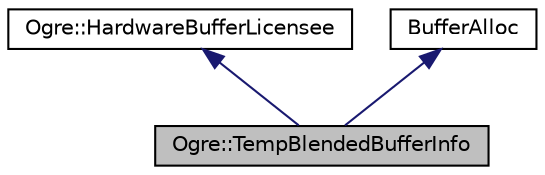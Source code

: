 digraph "Ogre::TempBlendedBufferInfo"
{
  bgcolor="transparent";
  edge [fontname="Helvetica",fontsize="10",labelfontname="Helvetica",labelfontsize="10"];
  node [fontname="Helvetica",fontsize="10",shape=record];
  Node0 [label="Ogre::TempBlendedBufferInfo",height=0.2,width=0.4,color="black", fillcolor="grey75", style="filled", fontcolor="black"];
  Node1 -> Node0 [dir="back",color="midnightblue",fontsize="10",style="solid",fontname="Helvetica"];
  Node1 [label="Ogre::HardwareBufferLicensee",height=0.2,width=0.4,color="black",URL="$class_ogre_1_1_hardware_buffer_licensee.html",tooltip="Abstract interface representing a &#39;licensee&#39; of a hardware buffer copy. "];
  Node2 -> Node0 [dir="back",color="midnightblue",fontsize="10",style="solid",fontname="Helvetica"];
  Node2 [label="BufferAlloc",height=0.2,width=0.4,color="black",URL="$class_ogre_1_1_allocated_object.html"];
}
